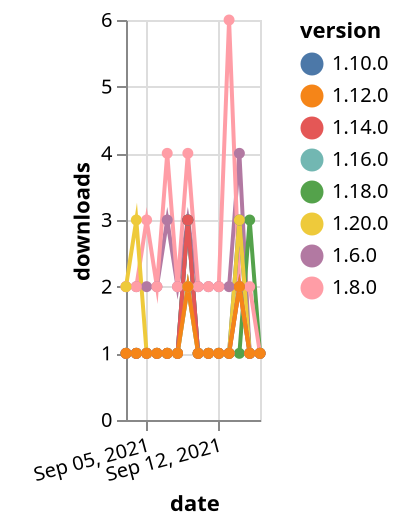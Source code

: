 {"$schema": "https://vega.github.io/schema/vega-lite/v5.json", "description": "A simple bar chart with embedded data.", "data": {"values": [{"date": "2021-09-03", "total": 2400, "delta": 2, "version": "1.6.0"}, {"date": "2021-09-04", "total": 2402, "delta": 2, "version": "1.6.0"}, {"date": "2021-09-05", "total": 2404, "delta": 2, "version": "1.6.0"}, {"date": "2021-09-06", "total": 2406, "delta": 2, "version": "1.6.0"}, {"date": "2021-09-07", "total": 2409, "delta": 3, "version": "1.6.0"}, {"date": "2021-09-08", "total": 2411, "delta": 2, "version": "1.6.0"}, {"date": "2021-09-09", "total": 2414, "delta": 3, "version": "1.6.0"}, {"date": "2021-09-10", "total": 2416, "delta": 2, "version": "1.6.0"}, {"date": "2021-09-11", "total": 2418, "delta": 2, "version": "1.6.0"}, {"date": "2021-09-12", "total": 2420, "delta": 2, "version": "1.6.0"}, {"date": "2021-09-13", "total": 2422, "delta": 2, "version": "1.6.0"}, {"date": "2021-09-14", "total": 2426, "delta": 4, "version": "1.6.0"}, {"date": "2021-09-15", "total": 2427, "delta": 1, "version": "1.6.0"}, {"date": "2021-09-16", "total": 2428, "delta": 1, "version": "1.6.0"}, {"date": "2021-09-03", "total": 215, "delta": 1, "version": "1.18.0"}, {"date": "2021-09-04", "total": 216, "delta": 1, "version": "1.18.0"}, {"date": "2021-09-05", "total": 217, "delta": 1, "version": "1.18.0"}, {"date": "2021-09-06", "total": 218, "delta": 1, "version": "1.18.0"}, {"date": "2021-09-07", "total": 219, "delta": 1, "version": "1.18.0"}, {"date": "2021-09-08", "total": 220, "delta": 1, "version": "1.18.0"}, {"date": "2021-09-09", "total": 223, "delta": 3, "version": "1.18.0"}, {"date": "2021-09-10", "total": 224, "delta": 1, "version": "1.18.0"}, {"date": "2021-09-11", "total": 225, "delta": 1, "version": "1.18.0"}, {"date": "2021-09-12", "total": 226, "delta": 1, "version": "1.18.0"}, {"date": "2021-09-13", "total": 227, "delta": 1, "version": "1.18.0"}, {"date": "2021-09-14", "total": 228, "delta": 1, "version": "1.18.0"}, {"date": "2021-09-15", "total": 231, "delta": 3, "version": "1.18.0"}, {"date": "2021-09-16", "total": 232, "delta": 1, "version": "1.18.0"}, {"date": "2021-09-03", "total": 2655, "delta": 2, "version": "1.8.0"}, {"date": "2021-09-04", "total": 2657, "delta": 2, "version": "1.8.0"}, {"date": "2021-09-05", "total": 2660, "delta": 3, "version": "1.8.0"}, {"date": "2021-09-06", "total": 2662, "delta": 2, "version": "1.8.0"}, {"date": "2021-09-07", "total": 2666, "delta": 4, "version": "1.8.0"}, {"date": "2021-09-08", "total": 2668, "delta": 2, "version": "1.8.0"}, {"date": "2021-09-09", "total": 2672, "delta": 4, "version": "1.8.0"}, {"date": "2021-09-10", "total": 2674, "delta": 2, "version": "1.8.0"}, {"date": "2021-09-11", "total": 2676, "delta": 2, "version": "1.8.0"}, {"date": "2021-09-12", "total": 2678, "delta": 2, "version": "1.8.0"}, {"date": "2021-09-13", "total": 2684, "delta": 6, "version": "1.8.0"}, {"date": "2021-09-14", "total": 2686, "delta": 2, "version": "1.8.0"}, {"date": "2021-09-15", "total": 2688, "delta": 2, "version": "1.8.0"}, {"date": "2021-09-16", "total": 2689, "delta": 1, "version": "1.8.0"}, {"date": "2021-09-03", "total": 458, "delta": 1, "version": "1.10.0"}, {"date": "2021-09-04", "total": 459, "delta": 1, "version": "1.10.0"}, {"date": "2021-09-05", "total": 460, "delta": 1, "version": "1.10.0"}, {"date": "2021-09-06", "total": 461, "delta": 1, "version": "1.10.0"}, {"date": "2021-09-07", "total": 462, "delta": 1, "version": "1.10.0"}, {"date": "2021-09-08", "total": 463, "delta": 1, "version": "1.10.0"}, {"date": "2021-09-09", "total": 466, "delta": 3, "version": "1.10.0"}, {"date": "2021-09-10", "total": 467, "delta": 1, "version": "1.10.0"}, {"date": "2021-09-11", "total": 468, "delta": 1, "version": "1.10.0"}, {"date": "2021-09-12", "total": 469, "delta": 1, "version": "1.10.0"}, {"date": "2021-09-13", "total": 470, "delta": 1, "version": "1.10.0"}, {"date": "2021-09-14", "total": 473, "delta": 3, "version": "1.10.0"}, {"date": "2021-09-15", "total": 474, "delta": 1, "version": "1.10.0"}, {"date": "2021-09-16", "total": 475, "delta": 1, "version": "1.10.0"}, {"date": "2021-09-03", "total": 134, "delta": 2, "version": "1.20.0"}, {"date": "2021-09-04", "total": 137, "delta": 3, "version": "1.20.0"}, {"date": "2021-09-05", "total": 138, "delta": 1, "version": "1.20.0"}, {"date": "2021-09-06", "total": 139, "delta": 1, "version": "1.20.0"}, {"date": "2021-09-07", "total": 140, "delta": 1, "version": "1.20.0"}, {"date": "2021-09-08", "total": 141, "delta": 1, "version": "1.20.0"}, {"date": "2021-09-09", "total": 143, "delta": 2, "version": "1.20.0"}, {"date": "2021-09-10", "total": 144, "delta": 1, "version": "1.20.0"}, {"date": "2021-09-11", "total": 145, "delta": 1, "version": "1.20.0"}, {"date": "2021-09-12", "total": 146, "delta": 1, "version": "1.20.0"}, {"date": "2021-09-13", "total": 147, "delta": 1, "version": "1.20.0"}, {"date": "2021-09-14", "total": 150, "delta": 3, "version": "1.20.0"}, {"date": "2021-09-15", "total": 151, "delta": 1, "version": "1.20.0"}, {"date": "2021-09-16", "total": 152, "delta": 1, "version": "1.20.0"}, {"date": "2021-09-03", "total": 189, "delta": 1, "version": "1.16.0"}, {"date": "2021-09-04", "total": 190, "delta": 1, "version": "1.16.0"}, {"date": "2021-09-05", "total": 191, "delta": 1, "version": "1.16.0"}, {"date": "2021-09-06", "total": 192, "delta": 1, "version": "1.16.0"}, {"date": "2021-09-07", "total": 193, "delta": 1, "version": "1.16.0"}, {"date": "2021-09-08", "total": 194, "delta": 1, "version": "1.16.0"}, {"date": "2021-09-09", "total": 196, "delta": 2, "version": "1.16.0"}, {"date": "2021-09-10", "total": 197, "delta": 1, "version": "1.16.0"}, {"date": "2021-09-11", "total": 198, "delta": 1, "version": "1.16.0"}, {"date": "2021-09-12", "total": 199, "delta": 1, "version": "1.16.0"}, {"date": "2021-09-13", "total": 200, "delta": 1, "version": "1.16.0"}, {"date": "2021-09-14", "total": 202, "delta": 2, "version": "1.16.0"}, {"date": "2021-09-15", "total": 203, "delta": 1, "version": "1.16.0"}, {"date": "2021-09-16", "total": 204, "delta": 1, "version": "1.16.0"}, {"date": "2021-09-03", "total": 222, "delta": 1, "version": "1.14.0"}, {"date": "2021-09-04", "total": 223, "delta": 1, "version": "1.14.0"}, {"date": "2021-09-05", "total": 224, "delta": 1, "version": "1.14.0"}, {"date": "2021-09-06", "total": 225, "delta": 1, "version": "1.14.0"}, {"date": "2021-09-07", "total": 226, "delta": 1, "version": "1.14.0"}, {"date": "2021-09-08", "total": 227, "delta": 1, "version": "1.14.0"}, {"date": "2021-09-09", "total": 230, "delta": 3, "version": "1.14.0"}, {"date": "2021-09-10", "total": 231, "delta": 1, "version": "1.14.0"}, {"date": "2021-09-11", "total": 232, "delta": 1, "version": "1.14.0"}, {"date": "2021-09-12", "total": 233, "delta": 1, "version": "1.14.0"}, {"date": "2021-09-13", "total": 234, "delta": 1, "version": "1.14.0"}, {"date": "2021-09-14", "total": 236, "delta": 2, "version": "1.14.0"}, {"date": "2021-09-15", "total": 237, "delta": 1, "version": "1.14.0"}, {"date": "2021-09-16", "total": 238, "delta": 1, "version": "1.14.0"}, {"date": "2021-09-03", "total": 225, "delta": 1, "version": "1.12.0"}, {"date": "2021-09-04", "total": 226, "delta": 1, "version": "1.12.0"}, {"date": "2021-09-05", "total": 227, "delta": 1, "version": "1.12.0"}, {"date": "2021-09-06", "total": 228, "delta": 1, "version": "1.12.0"}, {"date": "2021-09-07", "total": 229, "delta": 1, "version": "1.12.0"}, {"date": "2021-09-08", "total": 230, "delta": 1, "version": "1.12.0"}, {"date": "2021-09-09", "total": 232, "delta": 2, "version": "1.12.0"}, {"date": "2021-09-10", "total": 233, "delta": 1, "version": "1.12.0"}, {"date": "2021-09-11", "total": 234, "delta": 1, "version": "1.12.0"}, {"date": "2021-09-12", "total": 235, "delta": 1, "version": "1.12.0"}, {"date": "2021-09-13", "total": 236, "delta": 1, "version": "1.12.0"}, {"date": "2021-09-14", "total": 238, "delta": 2, "version": "1.12.0"}, {"date": "2021-09-15", "total": 239, "delta": 1, "version": "1.12.0"}, {"date": "2021-09-16", "total": 240, "delta": 1, "version": "1.12.0"}]}, "width": "container", "mark": {"type": "line", "point": {"filled": true}}, "encoding": {"x": {"field": "date", "type": "temporal", "timeUnit": "yearmonthdate", "title": "date", "axis": {"labelAngle": -15}}, "y": {"field": "delta", "type": "quantitative", "title": "downloads"}, "color": {"field": "version", "type": "nominal"}, "tooltip": {"field": "delta"}}}